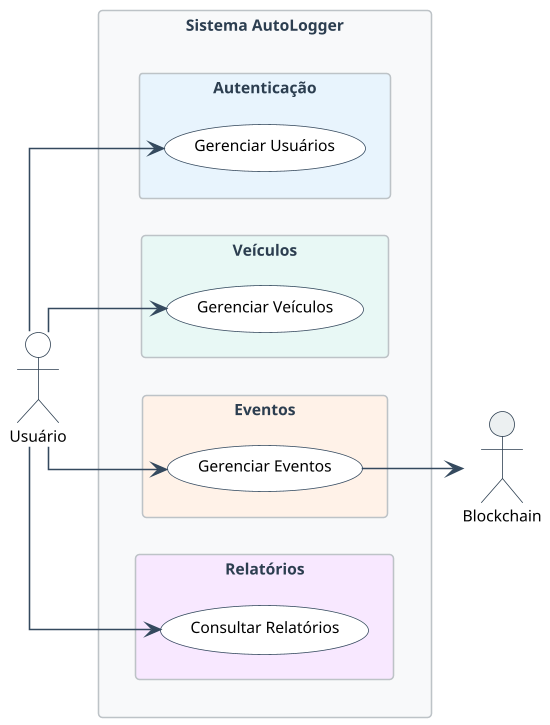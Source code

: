 @startuml general_system

left to right direction

skinparam {
    usecaseFontSize 12
    usecaseFontName "Segoe UI"
    usecaseBackgroundColor #FFFFFF
    usecaseBorderColor #34495E
    actorBackgroundColor #FFFFFF
    actorBorderColor #2C3E50
    actorFontName "Segoe UI"
    actorFontSize 12
    arrowColor #34495E
    rectangleBackgroundColor #F8F9FA
    rectangleBorderColor #BDC3C7
    rectangleFontColor #2C3E50
    rectangleFontName "Segoe UI"
    rectangleFontSize 13
    defaultTextAlignment center
    wrapWidth 200
    dpi 150
    shadowing false
    linetype ortho
    defaultFontName "Segoe UI"
    defaultFontSize 10
}

actor "Usuário" as User #FFFFFF
actor "Blockchain" as Blockchain #ECF0F1

rectangle "Sistema AutoLogger" #F8F9FA {
    rectangle "Autenticação" #E8F4FD {
        (Gerenciar Usuários) as AUTH
    }
    
    rectangle "Veículos" #E8F8F5 {
        (Gerenciar Veículos) as VEH
    }
    
    rectangle "Eventos" #FFF2E8 {
        (Gerenciar Eventos) as EVT
    }
    
    rectangle "Relatórios" #F8E8FF {
        (Consultar Relatórios) as REP
    }
}

User --> AUTH
User --> VEH
User --> EVT 
User --> REP

EVT --> Blockchain

@enduml